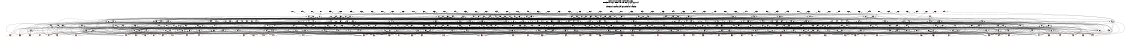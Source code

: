 # Network structure generated by ABC

digraph network {
size = "7.5,10";
center = true;
edge [dir = back];

{
  node [shape = plaintext];
  edge [style = invis];
  LevelTitle1 [label=""];
  LevelTitle2 [label=""];
  Level5 [label = ""];
  Level4 [label = ""];
  Level3 [label = ""];
  Level2 [label = ""];
  Level1 [label = ""];
  Level0 [label = ""];
  LevelTitle1 ->  LevelTitle2 ->  Level5 ->  Level4 ->  Level3 ->  Level2 ->  Level1 ->  Level0;
}

{
  rank = same;
  LevelTitle1;
  title1 [shape=plaintext,
          fontsize=20,
          fontname = "Times-Roman",
          label="Network structure visualized by ABC\nBenchmark \"top\". Time was Wed Oct 16 16:07:33 2024. "
         ];
}

{
  rank = same;
  LevelTitle2;
  title2 [shape=plaintext,
          fontsize=18,
          fontname = "Times-Roman",
          label="The network contains 299 logic nodes and 0 latches.\n"
         ];
}

{
  rank = same;
  Level5;
  Node66 [label = "o_1_", shape = invtriangle, color = coral, fillcolor = coral];
  Node67 [label = "o_19_", shape = invtriangle, color = coral, fillcolor = coral];
  Node68 [label = "o_2_", shape = invtriangle, color = coral, fillcolor = coral];
  Node69 [label = "o_0_", shape = invtriangle, color = coral, fillcolor = coral];
  Node70 [label = "o_29_", shape = invtriangle, color = coral, fillcolor = coral];
  Node71 [label = "o_60_", shape = invtriangle, color = coral, fillcolor = coral];
  Node72 [label = "o_39_", shape = invtriangle, color = coral, fillcolor = coral];
  Node73 [label = "o_38_", shape = invtriangle, color = coral, fillcolor = coral];
  Node74 [label = "o_25_", shape = invtriangle, color = coral, fillcolor = coral];
  Node75 [label = "o_12_", shape = invtriangle, color = coral, fillcolor = coral];
  Node76 [label = "o_37_", shape = invtriangle, color = coral, fillcolor = coral];
  Node77 [label = "o_26_", shape = invtriangle, color = coral, fillcolor = coral];
  Node78 [label = "o_11_", shape = invtriangle, color = coral, fillcolor = coral];
  Node79 [label = "o_50_", shape = invtriangle, color = coral, fillcolor = coral];
  Node80 [label = "o_36_", shape = invtriangle, color = coral, fillcolor = coral];
  Node81 [label = "o_27_", shape = invtriangle, color = coral, fillcolor = coral];
  Node82 [label = "o_14_", shape = invtriangle, color = coral, fillcolor = coral];
  Node83 [label = "o_35_", shape = invtriangle, color = coral, fillcolor = coral];
  Node84 [label = "o_28_", shape = invtriangle, color = coral, fillcolor = coral];
  Node85 [label = "o_13_", shape = invtriangle, color = coral, fillcolor = coral];
  Node86 [label = "o_34_", shape = invtriangle, color = coral, fillcolor = coral];
  Node87 [label = "o_21_", shape = invtriangle, color = coral, fillcolor = coral];
  Node88 [label = "o_16_", shape = invtriangle, color = coral, fillcolor = coral];
  Node89 [label = "o_40_", shape = invtriangle, color = coral, fillcolor = coral];
  Node90 [label = "o_33_", shape = invtriangle, color = coral, fillcolor = coral];
  Node91 [label = "o_22_", shape = invtriangle, color = coral, fillcolor = coral];
  Node92 [label = "o_15_", shape = invtriangle, color = coral, fillcolor = coral];
  Node93 [label = "o_32_", shape = invtriangle, color = coral, fillcolor = coral];
  Node94 [label = "o_23_", shape = invtriangle, color = coral, fillcolor = coral];
  Node95 [label = "o_18_", shape = invtriangle, color = coral, fillcolor = coral];
  Node96 [label = "o_31_", shape = invtriangle, color = coral, fillcolor = coral];
  Node97 [label = "o_24_", shape = invtriangle, color = coral, fillcolor = coral];
  Node98 [label = "o_17_", shape = invtriangle, color = coral, fillcolor = coral];
  Node99 [label = "o_56_", shape = invtriangle, color = coral, fillcolor = coral];
  Node100 [label = "o_43_", shape = invtriangle, color = coral, fillcolor = coral];
  Node101 [label = "o_30_", shape = invtriangle, color = coral, fillcolor = coral];
  Node102 [label = "o_55_", shape = invtriangle, color = coral, fillcolor = coral];
  Node103 [label = "o_44_", shape = invtriangle, color = coral, fillcolor = coral];
  Node104 [label = "o_58_", shape = invtriangle, color = coral, fillcolor = coral];
  Node105 [label = "o_41_", shape = invtriangle, color = coral, fillcolor = coral];
  Node106 [label = "o_57_", shape = invtriangle, color = coral, fillcolor = coral];
  Node107 [label = "o_42_", shape = invtriangle, color = coral, fillcolor = coral];
  Node108 [label = "o_20_", shape = invtriangle, color = coral, fillcolor = coral];
  Node109 [label = "o_52_", shape = invtriangle, color = coral, fillcolor = coral];
  Node110 [label = "o_47_", shape = invtriangle, color = coral, fillcolor = coral];
  Node111 [label = "o_51_", shape = invtriangle, color = coral, fillcolor = coral];
  Node112 [label = "o_48_", shape = invtriangle, color = coral, fillcolor = coral];
  Node113 [label = "o_54_", shape = invtriangle, color = coral, fillcolor = coral];
  Node114 [label = "o_45_", shape = invtriangle, color = coral, fillcolor = coral];
  Node115 [label = "o_10_", shape = invtriangle, color = coral, fillcolor = coral];
  Node116 [label = "o_53_", shape = invtriangle, color = coral, fillcolor = coral];
  Node117 [label = "o_46_", shape = invtriangle, color = coral, fillcolor = coral];
  Node118 [label = "o_61_", shape = invtriangle, color = coral, fillcolor = coral];
  Node119 [label = "o_9_", shape = invtriangle, color = coral, fillcolor = coral];
  Node120 [label = "o_62_", shape = invtriangle, color = coral, fillcolor = coral];
  Node121 [label = "o_63_", shape = invtriangle, color = coral, fillcolor = coral];
  Node122 [label = "o_49_", shape = invtriangle, color = coral, fillcolor = coral];
  Node123 [label = "o_7_", shape = invtriangle, color = coral, fillcolor = coral];
  Node124 [label = "o_64_", shape = invtriangle, color = coral, fillcolor = coral];
  Node125 [label = "o_8_", shape = invtriangle, color = coral, fillcolor = coral];
  Node126 [label = "o_5_", shape = invtriangle, color = coral, fillcolor = coral];
  Node127 [label = "o_59_", shape = invtriangle, color = coral, fillcolor = coral];
  Node128 [label = "o_6_", shape = invtriangle, color = coral, fillcolor = coral];
  Node129 [label = "o_3_", shape = invtriangle, color = coral, fillcolor = coral];
  Node130 [label = "o_4_", shape = invtriangle, color = coral, fillcolor = coral];
}

{
  rank = same;
  Level4;
  Node132 [label = "132\n", shape = ellipse];
  Node152 [label = "152\n", shape = ellipse];
  Node170 [label = "170\n", shape = ellipse];
  Node187 [label = "187\n", shape = ellipse];
  Node195 [label = "195\n", shape = ellipse];
  Node201 [label = "201\n", shape = ellipse];
  Node209 [label = "209\n", shape = ellipse];
  Node216 [label = "216\n", shape = ellipse];
  Node218 [label = "218\n", shape = ellipse];
  Node221 [label = "221\n", shape = ellipse];
  Node227 [label = "227\n", shape = ellipse];
  Node239 [label = "239\n", shape = ellipse];
  Node252 [label = "252\n", shape = ellipse];
  Node254 [label = "254\n", shape = ellipse];
  Node262 [label = "262\n", shape = ellipse];
  Node271 [label = "271\n", shape = ellipse];
  Node281 [label = "281\n", shape = ellipse];
  Node289 [label = "289\n", shape = ellipse];
  Node293 [label = "293\n", shape = ellipse];
  Node297 [label = "297\n", shape = ellipse];
  Node304 [label = "304\n", shape = ellipse];
  Node311 [label = "311\n", shape = ellipse];
  Node312 [label = "312\n", shape = ellipse];
  Node319 [label = "319\n", shape = ellipse];
  Node321 [label = "321\n", shape = ellipse];
  Node327 [label = "327\n", shape = ellipse];
  Node332 [label = "332\n", shape = ellipse];
  Node340 [label = "340\n", shape = ellipse];
  Node344 [label = "344\n", shape = ellipse];
  Node348 [label = "348\n", shape = ellipse];
  Node350 [label = "350\n", shape = ellipse];
  Node358 [label = "358\n", shape = ellipse];
  Node362 [label = "362\n", shape = ellipse];
  Node366 [label = "366\n", shape = ellipse];
  Node369 [label = "369\n", shape = ellipse];
  Node372 [label = "372\n", shape = ellipse];
  Node375 [label = "375\n", shape = ellipse];
  Node382 [label = "382\n", shape = ellipse];
  Node386 [label = "386\n", shape = ellipse];
  Node388 [label = "388\n", shape = ellipse];
  Node392 [label = "392\n", shape = ellipse];
  Node394 [label = "394\n", shape = ellipse];
  Node397 [label = "397\n", shape = ellipse];
  Node399 [label = "399\n", shape = ellipse];
  Node402 [label = "402\n", shape = ellipse];
  Node405 [label = "405\n", shape = ellipse];
  Node416 [label = "416\n", shape = ellipse];
  Node419 [label = "419\n", shape = ellipse];
  Node421 [label = "421\n", shape = ellipse];
  Node425 [label = "425\n", shape = ellipse];
}

{
  rank = same;
  Level3;
  Node133 [label = "133\n", shape = ellipse];
  Node142 [label = "142\n", shape = ellipse];
  Node153 [label = "153\n", shape = ellipse];
  Node163 [label = "163\n", shape = ellipse];
  Node171 [label = "171\n", shape = ellipse];
  Node176 [label = "176\n", shape = ellipse];
  Node188 [label = "188\n", shape = ellipse];
  Node196 [label = "196\n", shape = ellipse];
  Node202 [label = "202\n", shape = ellipse];
  Node210 [label = "210\n", shape = ellipse];
  Node219 [label = "219\n", shape = ellipse];
  Node222 [label = "222\n", shape = ellipse];
  Node228 [label = "228\n", shape = ellipse];
  Node230 [label = "230\n", shape = ellipse];
  Node240 [label = "240\n", shape = ellipse];
  Node245 [label = "245\n", shape = ellipse];
  Node248 [label = "248\n", shape = ellipse];
  Node255 [label = "255\n", shape = ellipse];
  Node256 [label = "256\n", shape = ellipse];
  Node263 [label = "263\n", shape = ellipse];
  Node266 [label = "266\n", shape = ellipse];
  Node269 [label = "269\n", shape = ellipse];
  Node270 [label = "270\n", shape = ellipse];
  Node272 [label = "272\n", shape = ellipse];
  Node279 [label = "279\n", shape = ellipse];
  Node282 [label = "282\n", shape = ellipse];
  Node285 [label = "285\n", shape = ellipse];
  Node290 [label = "290\n", shape = ellipse];
  Node294 [label = "294\n", shape = ellipse];
  Node298 [label = "298\n", shape = ellipse];
  Node302 [label = "302\n", shape = ellipse];
  Node303 [label = "303\n", shape = ellipse];
  Node305 [label = "305\n", shape = ellipse];
  Node307 [label = "307\n", shape = ellipse];
  Node310 [label = "310\n", shape = ellipse];
  Node313 [label = "313\n", shape = ellipse];
  Node320 [label = "320\n", shape = ellipse];
  Node322 [label = "322\n", shape = ellipse];
  Node323 [label = "323\n", shape = ellipse];
  Node324 [label = "324\n", shape = ellipse];
  Node328 [label = "328\n", shape = ellipse];
  Node330 [label = "330\n", shape = ellipse];
  Node333 [label = "333\n", shape = ellipse];
  Node335 [label = "335\n", shape = ellipse];
  Node337 [label = "337\n", shape = ellipse];
  Node338 [label = "338\n", shape = ellipse];
  Node341 [label = "341\n", shape = ellipse];
  Node342 [label = "342\n", shape = ellipse];
  Node345 [label = "345\n", shape = ellipse];
  Node351 [label = "351\n", shape = ellipse];
  Node359 [label = "359\n", shape = ellipse];
  Node363 [label = "363\n", shape = ellipse];
  Node367 [label = "367\n", shape = ellipse];
  Node370 [label = "370\n", shape = ellipse];
  Node373 [label = "373\n", shape = ellipse];
  Node376 [label = "376\n", shape = ellipse];
  Node378 [label = "378\n", shape = ellipse];
  Node383 [label = "383\n", shape = ellipse];
  Node385 [label = "385\n", shape = ellipse];
  Node389 [label = "389\n", shape = ellipse];
  Node395 [label = "395\n", shape = ellipse];
  Node400 [label = "400\n", shape = ellipse];
  Node403 [label = "403\n", shape = ellipse];
  Node406 [label = "406\n", shape = ellipse];
  Node408 [label = "408\n", shape = ellipse];
  Node409 [label = "409\n", shape = ellipse];
  Node411 [label = "411\n", shape = ellipse];
  Node414 [label = "414\n", shape = ellipse];
  Node417 [label = "417\n", shape = ellipse];
  Node418 [label = "418\n", shape = ellipse];
  Node420 [label = "420\n", shape = ellipse];
  Node422 [label = "422\n", shape = ellipse];
  Node423 [label = "423\n", shape = ellipse];
  Node426 [label = "426\n", shape = ellipse];
}

{
  rank = same;
  Level2;
  Node134 [label = "134\n", shape = ellipse];
  Node137 [label = "137\n", shape = ellipse];
  Node143 [label = "143\n", shape = ellipse];
  Node145 [label = "145\n", shape = ellipse];
  Node154 [label = "154\n", shape = ellipse];
  Node157 [label = "157\n", shape = ellipse];
  Node164 [label = "164\n", shape = ellipse];
  Node167 [label = "167\n", shape = ellipse];
  Node172 [label = "172\n", shape = ellipse];
  Node174 [label = "174\n", shape = ellipse];
  Node177 [label = "177\n", shape = ellipse];
  Node181 [label = "181\n", shape = ellipse];
  Node184 [label = "184\n", shape = ellipse];
  Node186 [label = "186\n", shape = ellipse];
  Node189 [label = "189\n", shape = ellipse];
  Node190 [label = "190\n", shape = ellipse];
  Node192 [label = "192\n", shape = ellipse];
  Node197 [label = "197\n", shape = ellipse];
  Node198 [label = "198\n", shape = ellipse];
  Node203 [label = "203\n", shape = ellipse];
  Node204 [label = "204\n", shape = ellipse];
  Node206 [label = "206\n", shape = ellipse];
  Node211 [label = "211\n", shape = ellipse];
  Node213 [label = "213\n", shape = ellipse];
  Node214 [label = "214\n", shape = ellipse];
  Node217 [label = "217\n", shape = ellipse];
  Node220 [label = "220\n", shape = ellipse];
  Node223 [label = "223\n", shape = ellipse];
  Node225 [label = "225\n", shape = ellipse];
  Node229 [label = "229\n", shape = ellipse];
  Node231 [label = "231\n", shape = ellipse];
  Node232 [label = "232\n", shape = ellipse];
  Node237 [label = "237\n", shape = ellipse];
  Node241 [label = "241\n", shape = ellipse];
  Node243 [label = "243\n", shape = ellipse];
  Node246 [label = "246\n", shape = ellipse];
  Node249 [label = "249\n", shape = ellipse];
  Node253 [label = "253\n", shape = ellipse];
  Node257 [label = "257\n", shape = ellipse];
  Node258 [label = "258\n", shape = ellipse];
  Node259 [label = "259\n", shape = ellipse];
  Node260 [label = "260\n", shape = ellipse];
  Node264 [label = "264\n", shape = ellipse];
  Node265 [label = "265\n", shape = ellipse];
  Node267 [label = "267\n", shape = ellipse];
  Node273 [label = "273\n", shape = ellipse];
  Node274 [label = "274\n", shape = ellipse];
  Node275 [label = "275\n", shape = ellipse];
  Node280 [label = "280\n", shape = ellipse];
  Node283 [label = "283\n", shape = ellipse];
  Node286 [label = "286\n", shape = ellipse];
  Node287 [label = "287\n", shape = ellipse];
  Node291 [label = "291\n", shape = ellipse];
  Node295 [label = "295\n", shape = ellipse];
  Node299 [label = "299\n", shape = ellipse];
  Node300 [label = "300\n", shape = ellipse];
  Node301 [label = "301\n", shape = ellipse];
  Node306 [label = "306\n", shape = ellipse];
  Node308 [label = "308\n", shape = ellipse];
  Node314 [label = "314\n", shape = ellipse];
  Node315 [label = "315\n", shape = ellipse];
  Node316 [label = "316\n", shape = ellipse];
  Node317 [label = "317\n", shape = ellipse];
  Node325 [label = "325\n", shape = ellipse];
  Node326 [label = "326\n", shape = ellipse];
  Node331 [label = "331\n", shape = ellipse];
  Node336 [label = "336\n", shape = ellipse];
  Node339 [label = "339\n", shape = ellipse];
  Node343 [label = "343\n", shape = ellipse];
  Node346 [label = "346\n", shape = ellipse];
  Node349 [label = "349\n", shape = ellipse];
  Node352 [label = "352\n", shape = ellipse];
  Node353 [label = "353\n", shape = ellipse];
  Node354 [label = "354\n", shape = ellipse];
  Node356 [label = "356\n", shape = ellipse];
  Node361 [label = "361\n", shape = ellipse];
  Node364 [label = "364\n", shape = ellipse];
  Node365 [label = "365\n", shape = ellipse];
  Node368 [label = "368\n", shape = ellipse];
  Node371 [label = "371\n", shape = ellipse];
  Node374 [label = "374\n", shape = ellipse];
  Node377 [label = "377\n", shape = ellipse];
  Node379 [label = "379\n", shape = ellipse];
  Node380 [label = "380\n", shape = ellipse];
  Node381 [label = "381\n", shape = ellipse];
  Node387 [label = "387\n", shape = ellipse];
  Node390 [label = "390\n", shape = ellipse];
  Node391 [label = "391\n", shape = ellipse];
  Node398 [label = "398\n", shape = ellipse];
  Node401 [label = "401\n", shape = ellipse];
  Node404 [label = "404\n", shape = ellipse];
  Node407 [label = "407\n", shape = ellipse];
  Node410 [label = "410\n", shape = ellipse];
  Node412 [label = "412\n", shape = ellipse];
  Node413 [label = "413\n", shape = ellipse];
  Node415 [label = "415\n", shape = ellipse];
  Node424 [label = "424\n", shape = ellipse];
  Node427 [label = "427\n", shape = ellipse];
}

{
  rank = same;
  Level1;
  Node135 [label = "135\n", shape = ellipse];
  Node136 [label = "136\n", shape = ellipse];
  Node138 [label = "138\n", shape = ellipse];
  Node139 [label = "139\n", shape = ellipse];
  Node140 [label = "140\n", shape = ellipse];
  Node141 [label = "141\n", shape = ellipse];
  Node144 [label = "144\n", shape = ellipse];
  Node146 [label = "146\n", shape = ellipse];
  Node147 [label = "147\n", shape = ellipse];
  Node148 [label = "148\n", shape = ellipse];
  Node149 [label = "149\n", shape = ellipse];
  Node150 [label = "150\n", shape = ellipse];
  Node151 [label = "151\n", shape = ellipse];
  Node155 [label = "155\n", shape = ellipse];
  Node156 [label = "156\n", shape = ellipse];
  Node158 [label = "158\n", shape = ellipse];
  Node159 [label = "159\n", shape = ellipse];
  Node160 [label = "160\n", shape = ellipse];
  Node161 [label = "161\n", shape = ellipse];
  Node162 [label = "162\n", shape = ellipse];
  Node165 [label = "165\n", shape = ellipse];
  Node166 [label = "166\n", shape = ellipse];
  Node168 [label = "168\n", shape = ellipse];
  Node169 [label = "169\n", shape = ellipse];
  Node173 [label = "173\n", shape = ellipse];
  Node175 [label = "175\n", shape = ellipse];
  Node178 [label = "178\n", shape = ellipse];
  Node179 [label = "179\n", shape = ellipse];
  Node180 [label = "180\n", shape = ellipse];
  Node182 [label = "182\n", shape = ellipse];
  Node183 [label = "183\n", shape = ellipse];
  Node185 [label = "185\n", shape = ellipse];
  Node191 [label = "191\n", shape = ellipse];
  Node193 [label = "193\n", shape = ellipse];
  Node194 [label = "194\n", shape = ellipse];
  Node199 [label = "199\n", shape = ellipse];
  Node200 [label = "200\n", shape = ellipse];
  Node205 [label = "205\n", shape = ellipse];
  Node207 [label = "207\n", shape = ellipse];
  Node208 [label = "208\n", shape = ellipse];
  Node212 [label = "212\n", shape = ellipse];
  Node215 [label = "215\n", shape = ellipse];
  Node224 [label = "224\n", shape = ellipse];
  Node226 [label = "226\n", shape = ellipse];
  Node233 [label = "233\n", shape = ellipse];
  Node234 [label = "234\n", shape = ellipse];
  Node235 [label = "235\n", shape = ellipse];
  Node236 [label = "236\n", shape = ellipse];
  Node238 [label = "238\n", shape = ellipse];
  Node242 [label = "242\n", shape = ellipse];
  Node244 [label = "244\n", shape = ellipse];
  Node247 [label = "247\n", shape = ellipse];
  Node250 [label = "250\n", shape = ellipse];
  Node251 [label = "251\n", shape = ellipse];
  Node261 [label = "261\n", shape = ellipse];
  Node268 [label = "268\n", shape = ellipse];
  Node276 [label = "276\n", shape = ellipse];
  Node277 [label = "277\n", shape = ellipse];
  Node278 [label = "278\n", shape = ellipse];
  Node284 [label = "284\n", shape = ellipse];
  Node288 [label = "288\n", shape = ellipse];
  Node292 [label = "292\n", shape = ellipse];
  Node296 [label = "296\n", shape = ellipse];
  Node309 [label = "309\n", shape = ellipse];
  Node318 [label = "318\n", shape = ellipse];
  Node329 [label = "329\n", shape = ellipse];
  Node334 [label = "334\n", shape = ellipse];
  Node347 [label = "347\n", shape = ellipse];
  Node355 [label = "355\n", shape = ellipse];
  Node357 [label = "357\n", shape = ellipse];
  Node360 [label = "360\n", shape = ellipse];
  Node384 [label = "384\n", shape = ellipse];
  Node393 [label = "393\n", shape = ellipse];
  Node396 [label = "396\n", shape = ellipse];
  Node428 [label = "428\n", shape = ellipse];
  Node429 [label = "429\n", shape = ellipse];
  Node430 [label = "430\n", shape = ellipse];
}

{
  rank = same;
  Level0;
  Node1 [label = "i_63_", shape = triangle, color = coral, fillcolor = coral];
  Node2 [label = "i_50_", shape = triangle, color = coral, fillcolor = coral];
  Node3 [label = "i_64_", shape = triangle, color = coral, fillcolor = coral];
  Node4 [label = "i_61_", shape = triangle, color = coral, fillcolor = coral];
  Node5 [label = "i_62_", shape = triangle, color = coral, fillcolor = coral];
  Node6 [label = "i_40_", shape = triangle, color = coral, fillcolor = coral];
  Node7 [label = "i_30_", shape = triangle, color = coral, fillcolor = coral];
  Node8 [label = "i_20_", shape = triangle, color = coral, fillcolor = coral];
  Node9 [label = "i_9_", shape = triangle, color = coral, fillcolor = coral];
  Node10 [label = "i_10_", shape = triangle, color = coral, fillcolor = coral];
  Node11 [label = "i_7_", shape = triangle, color = coral, fillcolor = coral];
  Node12 [label = "i_8_", shape = triangle, color = coral, fillcolor = coral];
  Node13 [label = "i_5_", shape = triangle, color = coral, fillcolor = coral];
  Node14 [label = "i_6_", shape = triangle, color = coral, fillcolor = coral];
  Node15 [label = "i_27_", shape = triangle, color = coral, fillcolor = coral];
  Node16 [label = "i_14_", shape = triangle, color = coral, fillcolor = coral];
  Node17 [label = "i_3_", shape = triangle, color = coral, fillcolor = coral];
  Node18 [label = "i_39_", shape = triangle, color = coral, fillcolor = coral];
  Node19 [label = "i_28_", shape = triangle, color = coral, fillcolor = coral];
  Node20 [label = "i_13_", shape = triangle, color = coral, fillcolor = coral];
  Node21 [label = "i_4_", shape = triangle, color = coral, fillcolor = coral];
  Node22 [label = "i_25_", shape = triangle, color = coral, fillcolor = coral];
  Node23 [label = "i_12_", shape = triangle, color = coral, fillcolor = coral];
  Node24 [label = "i_1_", shape = triangle, color = coral, fillcolor = coral];
  Node25 [label = "i_26_", shape = triangle, color = coral, fillcolor = coral];
  Node26 [label = "i_11_", shape = triangle, color = coral, fillcolor = coral];
  Node27 [label = "i_2_", shape = triangle, color = coral, fillcolor = coral];
  Node28 [label = "i_49_", shape = triangle, color = coral, fillcolor = coral];
  Node29 [label = "i_23_", shape = triangle, color = coral, fillcolor = coral];
  Node30 [label = "i_18_", shape = triangle, color = coral, fillcolor = coral];
  Node31 [label = "i_24_", shape = triangle, color = coral, fillcolor = coral];
  Node32 [label = "i_17_", shape = triangle, color = coral, fillcolor = coral];
  Node33 [label = "i_0_", shape = triangle, color = coral, fillcolor = coral];
  Node34 [label = "i_21_", shape = triangle, color = coral, fillcolor = coral];
  Node35 [label = "i_16_", shape = triangle, color = coral, fillcolor = coral];
  Node36 [label = "i_59_", shape = triangle, color = coral, fillcolor = coral];
  Node37 [label = "i_22_", shape = triangle, color = coral, fillcolor = coral];
  Node38 [label = "i_15_", shape = triangle, color = coral, fillcolor = coral];
  Node39 [label = "i_58_", shape = triangle, color = coral, fillcolor = coral];
  Node40 [label = "i_45_", shape = triangle, color = coral, fillcolor = coral];
  Node41 [label = "i_32_", shape = triangle, color = coral, fillcolor = coral];
  Node42 [label = "i_57_", shape = triangle, color = coral, fillcolor = coral];
  Node43 [label = "i_46_", shape = triangle, color = coral, fillcolor = coral];
  Node44 [label = "i_31_", shape = triangle, color = coral, fillcolor = coral];
  Node45 [label = "i_56_", shape = triangle, color = coral, fillcolor = coral];
  Node46 [label = "i_47_", shape = triangle, color = coral, fillcolor = coral];
  Node47 [label = "i_34_", shape = triangle, color = coral, fillcolor = coral];
  Node48 [label = "i_55_", shape = triangle, color = coral, fillcolor = coral];
  Node49 [label = "i_48_", shape = triangle, color = coral, fillcolor = coral];
  Node50 [label = "i_33_", shape = triangle, color = coral, fillcolor = coral];
  Node51 [label = "i_19_", shape = triangle, color = coral, fillcolor = coral];
  Node52 [label = "i_54_", shape = triangle, color = coral, fillcolor = coral];
  Node53 [label = "i_41_", shape = triangle, color = coral, fillcolor = coral];
  Node54 [label = "i_36_", shape = triangle, color = coral, fillcolor = coral];
  Node55 [label = "i_60_", shape = triangle, color = coral, fillcolor = coral];
  Node56 [label = "i_53_", shape = triangle, color = coral, fillcolor = coral];
  Node57 [label = "i_42_", shape = triangle, color = coral, fillcolor = coral];
  Node58 [label = "i_35_", shape = triangle, color = coral, fillcolor = coral];
  Node59 [label = "i_52_", shape = triangle, color = coral, fillcolor = coral];
  Node60 [label = "i_43_", shape = triangle, color = coral, fillcolor = coral];
  Node61 [label = "i_38_", shape = triangle, color = coral, fillcolor = coral];
  Node62 [label = "i_29_", shape = triangle, color = coral, fillcolor = coral];
  Node63 [label = "i_51_", shape = triangle, color = coral, fillcolor = coral];
  Node64 [label = "i_44_", shape = triangle, color = coral, fillcolor = coral];
  Node65 [label = "i_37_", shape = triangle, color = coral, fillcolor = coral];
}

title1 -> title2 [style = invis];
title2 -> Node66 [style = invis];
title2 -> Node67 [style = invis];
title2 -> Node68 [style = invis];
title2 -> Node69 [style = invis];
title2 -> Node70 [style = invis];
title2 -> Node71 [style = invis];
title2 -> Node72 [style = invis];
title2 -> Node73 [style = invis];
title2 -> Node74 [style = invis];
title2 -> Node75 [style = invis];
title2 -> Node76 [style = invis];
title2 -> Node77 [style = invis];
title2 -> Node78 [style = invis];
title2 -> Node79 [style = invis];
title2 -> Node80 [style = invis];
title2 -> Node81 [style = invis];
title2 -> Node82 [style = invis];
title2 -> Node83 [style = invis];
title2 -> Node84 [style = invis];
title2 -> Node85 [style = invis];
title2 -> Node86 [style = invis];
title2 -> Node87 [style = invis];
title2 -> Node88 [style = invis];
title2 -> Node89 [style = invis];
title2 -> Node90 [style = invis];
title2 -> Node91 [style = invis];
title2 -> Node92 [style = invis];
title2 -> Node93 [style = invis];
title2 -> Node94 [style = invis];
title2 -> Node95 [style = invis];
title2 -> Node96 [style = invis];
title2 -> Node97 [style = invis];
title2 -> Node98 [style = invis];
title2 -> Node99 [style = invis];
title2 -> Node100 [style = invis];
title2 -> Node101 [style = invis];
title2 -> Node102 [style = invis];
title2 -> Node103 [style = invis];
title2 -> Node104 [style = invis];
title2 -> Node105 [style = invis];
title2 -> Node106 [style = invis];
title2 -> Node107 [style = invis];
title2 -> Node108 [style = invis];
title2 -> Node109 [style = invis];
title2 -> Node110 [style = invis];
title2 -> Node111 [style = invis];
title2 -> Node112 [style = invis];
title2 -> Node113 [style = invis];
title2 -> Node114 [style = invis];
title2 -> Node115 [style = invis];
title2 -> Node116 [style = invis];
title2 -> Node117 [style = invis];
title2 -> Node118 [style = invis];
title2 -> Node119 [style = invis];
title2 -> Node120 [style = invis];
title2 -> Node121 [style = invis];
title2 -> Node122 [style = invis];
title2 -> Node123 [style = invis];
title2 -> Node124 [style = invis];
title2 -> Node125 [style = invis];
title2 -> Node126 [style = invis];
title2 -> Node127 [style = invis];
title2 -> Node128 [style = invis];
title2 -> Node129 [style = invis];
title2 -> Node130 [style = invis];
Node66 -> Node67 [style = invis];
Node67 -> Node68 [style = invis];
Node68 -> Node69 [style = invis];
Node69 -> Node70 [style = invis];
Node70 -> Node71 [style = invis];
Node71 -> Node72 [style = invis];
Node72 -> Node73 [style = invis];
Node73 -> Node74 [style = invis];
Node74 -> Node75 [style = invis];
Node75 -> Node76 [style = invis];
Node76 -> Node77 [style = invis];
Node77 -> Node78 [style = invis];
Node78 -> Node79 [style = invis];
Node79 -> Node80 [style = invis];
Node80 -> Node81 [style = invis];
Node81 -> Node82 [style = invis];
Node82 -> Node83 [style = invis];
Node83 -> Node84 [style = invis];
Node84 -> Node85 [style = invis];
Node85 -> Node86 [style = invis];
Node86 -> Node87 [style = invis];
Node87 -> Node88 [style = invis];
Node88 -> Node89 [style = invis];
Node89 -> Node90 [style = invis];
Node90 -> Node91 [style = invis];
Node91 -> Node92 [style = invis];
Node92 -> Node93 [style = invis];
Node93 -> Node94 [style = invis];
Node94 -> Node95 [style = invis];
Node95 -> Node96 [style = invis];
Node96 -> Node97 [style = invis];
Node97 -> Node98 [style = invis];
Node98 -> Node99 [style = invis];
Node99 -> Node100 [style = invis];
Node100 -> Node101 [style = invis];
Node101 -> Node102 [style = invis];
Node102 -> Node103 [style = invis];
Node103 -> Node104 [style = invis];
Node104 -> Node105 [style = invis];
Node105 -> Node106 [style = invis];
Node106 -> Node107 [style = invis];
Node107 -> Node108 [style = invis];
Node108 -> Node109 [style = invis];
Node109 -> Node110 [style = invis];
Node110 -> Node111 [style = invis];
Node111 -> Node112 [style = invis];
Node112 -> Node113 [style = invis];
Node113 -> Node114 [style = invis];
Node114 -> Node115 [style = invis];
Node115 -> Node116 [style = invis];
Node116 -> Node117 [style = invis];
Node117 -> Node118 [style = invis];
Node118 -> Node119 [style = invis];
Node119 -> Node120 [style = invis];
Node120 -> Node121 [style = invis];
Node121 -> Node122 [style = invis];
Node122 -> Node123 [style = invis];
Node123 -> Node124 [style = invis];
Node124 -> Node125 [style = invis];
Node125 -> Node126 [style = invis];
Node126 -> Node127 [style = invis];
Node127 -> Node128 [style = invis];
Node128 -> Node129 [style = invis];
Node129 -> Node130 [style = invis];
Node66 -> Node132 [style = solid];
Node67 -> Node152 [style = solid];
Node68 -> Node170 [style = solid];
Node69 -> Node187 [style = solid];
Node70 -> Node195 [style = solid];
Node71 -> Node201 [style = solid];
Node72 -> Node209 [style = solid];
Node73 -> Node216 [style = solid];
Node74 -> Node218 [style = solid];
Node75 -> Node221 [style = solid];
Node76 -> Node227 [style = solid];
Node77 -> Node239 [style = solid];
Node78 -> Node251 [style = solid];
Node79 -> Node252 [style = solid];
Node80 -> Node254 [style = solid];
Node81 -> Node262 [style = solid];
Node82 -> Node270 [style = solid];
Node83 -> Node271 [style = solid];
Node84 -> Node279 [style = solid];
Node85 -> Node281 [style = solid];
Node86 -> Node287 [style = solid];
Node87 -> Node289 [style = solid];
Node88 -> Node293 [style = solid];
Node89 -> Node297 [style = solid];
Node90 -> Node303 [style = solid];
Node91 -> Node304 [style = solid];
Node92 -> Node310 [style = solid];
Node93 -> Node311 [style = solid];
Node94 -> Node312 [style = solid];
Node95 -> Node319 [style = solid];
Node96 -> Node321 [style = solid];
Node97 -> Node327 [style = solid];
Node98 -> Node330 [style = solid];
Node99 -> Node332 [style = solid];
Node100 -> Node340 [style = solid];
Node101 -> Node344 [style = solid];
Node102 -> Node348 [style = solid];
Node103 -> Node350 [style = solid];
Node104 -> Node358 [style = solid];
Node105 -> Node362 [style = solid];
Node106 -> Node366 [style = solid];
Node107 -> Node369 [style = solid];
Node108 -> Node372 [style = solid];
Node109 -> Node375 [style = solid];
Node110 -> Node382 [style = solid];
Node111 -> Node386 [style = solid];
Node112 -> Node388 [style = solid];
Node113 -> Node392 [style = solid];
Node114 -> Node394 [style = solid];
Node115 -> Node396 [style = solid];
Node116 -> Node397 [style = solid];
Node117 -> Node399 [style = solid];
Node118 -> Node402 [style = solid];
Node119 -> Node405 [style = solid];
Node120 -> Node411 [style = solid];
Node121 -> Node414 [style = solid];
Node122 -> Node416 [style = solid];
Node123 -> Node418 [style = solid];
Node124 -> Node419 [style = solid];
Node125 -> Node421 [style = solid];
Node126 -> Node430 [style = solid];
Node127 -> Node423 [style = solid];
Node128 -> Node424 [style = solid];
Node129 -> Node425 [style = solid];
Node130 -> Node429 [style = solid];
Node132 -> Node133 [style = solid];
Node132 -> Node142 [style = solid];
Node132 -> Node149 [style = solid];
Node132 -> Node150 [style = solid];
Node132 -> Node151 [style = solid];
Node133 -> Node134 [style = solid];
Node133 -> Node137 [style = solid];
Node133 -> Node140 [style = solid];
Node133 -> Node141 [style = solid];
Node133 -> Node58 [style = solid];
Node134 -> Node135 [style = solid];
Node134 -> Node136 [style = solid];
Node134 -> Node26 [style = solid];
Node135 -> Node16 [style = solid];
Node135 -> Node38 [style = solid];
Node136 -> Node30 [style = solid];
Node136 -> Node32 [style = solid];
Node136 -> Node37 [style = solid];
Node137 -> Node138 [style = solid];
Node137 -> Node139 [style = solid];
Node138 -> Node22 [style = solid];
Node138 -> Node25 [style = solid];
Node138 -> Node31 [style = solid];
Node139 -> Node7 [style = solid];
Node139 -> Node19 [style = solid];
Node139 -> Node62 [style = solid];
Node140 -> Node44 [style = solid];
Node140 -> Node47 [style = solid];
Node140 -> Node50 [style = solid];
Node141 -> Node18 [style = solid];
Node141 -> Node65 [style = solid];
Node142 -> Node143 [style = solid];
Node142 -> Node145 [style = solid];
Node142 -> Node147 [style = solid];
Node142 -> Node148 [style = solid];
Node143 -> Node144 [style = solid];
Node143 -> Node4 [style = solid];
Node143 -> Node5 [style = solid];
Node144 -> Node36 [style = solid];
Node144 -> Node39 [style = solid];
Node144 -> Node55 [style = solid];
Node145 -> Node146 [style = solid];
Node145 -> Node11 [style = solid];
Node145 -> Node13 [style = solid];
Node145 -> Node14 [style = solid];
Node146 -> Node45 [style = solid];
Node146 -> Node48 [style = solid];
Node146 -> Node52 [style = solid];
Node147 -> Node6 [style = solid];
Node147 -> Node53 [style = solid];
Node147 -> Node57 [style = solid];
Node148 -> Node43 [style = solid];
Node148 -> Node46 [style = solid];
Node148 -> Node60 [style = solid];
Node149 -> Node9 [style = solid];
Node149 -> Node10 [style = solid];
Node149 -> Node12 [style = solid];
Node150 -> Node2 [style = solid];
Node150 -> Node56 [style = solid];
Node150 -> Node63 [style = solid];
Node151 -> Node17 [style = solid];
Node151 -> Node21 [style = solid];
Node151 -> Node33 [style = solid];
Node152 -> Node153 [style = solid];
Node152 -> Node163 [style = solid];
Node152 -> Node167 [style = solid];
Node153 -> Node154 [style = solid];
Node153 -> Node157 [style = solid];
Node153 -> Node135 [style = solid];
Node153 -> Node162 [style = solid];
Node153 -> Node32 [style = solid];
Node154 -> Node155 [style = solid];
Node154 -> Node156 [style = solid];
Node154 -> Node13 [style = solid];
Node154 -> Node17 [style = solid];
Node154 -> Node21 [style = solid];
Node155 -> Node11 [style = solid];
Node155 -> Node12 [style = solid];
Node155 -> Node14 [style = solid];
Node156 -> Node24 [style = solid];
Node156 -> Node27 [style = solid];
Node156 -> Node33 [style = solid];
Node157 -> Node158 [style = solid];
Node157 -> Node159 [style = solid];
Node157 -> Node160 [style = solid];
Node157 -> Node161 [style = solid];
Node157 -> Node62 [style = solid];
Node158 -> Node30 [style = solid];
Node158 -> Node31 [style = solid];
Node158 -> Node37 [style = solid];
Node159 -> Node19 [style = solid];
Node159 -> Node22 [style = solid];
Node159 -> Node25 [style = solid];
Node160 -> Node7 [style = solid];
Node160 -> Node44 [style = solid];
Node161 -> Node47 [style = solid];
Node161 -> Node50 [style = solid];
Node161 -> Node58 [style = solid];
Node162 -> Node9 [style = solid];
Node162 -> Node10 [style = solid];
Node162 -> Node26 [style = solid];
Node163 -> Node164 [style = solid];
Node163 -> Node144 [style = solid];
Node163 -> Node3 [style = solid];
Node163 -> Node4 [style = solid];
Node163 -> Node5 [style = solid];
Node164 -> Node165 [style = solid];
Node164 -> Node166 [style = solid];
Node164 -> Node53 [style = solid];
Node164 -> Node57 [style = solid];
Node164 -> Node60 [style = solid];
Node165 -> Node40 [style = solid];
Node165 -> Node43 [style = solid];
Node165 -> Node46 [style = solid];
Node166 -> Node6 [style = solid];
Node166 -> Node18 [style = solid];
Node166 -> Node65 [style = solid];
Node167 -> Node168 [style = solid];
Node167 -> Node169 [style = solid];
Node167 -> Node42 [style = solid];
Node167 -> Node45 [style = solid];
Node167 -> Node48 [style = solid];
Node168 -> Node2 [style = solid];
Node168 -> Node28 [style = solid];
Node168 -> Node49 [style = solid];
Node169 -> Node52 [style = solid];
Node169 -> Node56 [style = solid];
Node169 -> Node63 [style = solid];
Node170 -> Node171 [style = solid];
Node170 -> Node176 [style = solid];
Node170 -> Node181 [style = solid];
Node170 -> Node184 [style = solid];
Node170 -> Node186 [style = solid];
Node171 -> Node154 [style = solid];
Node171 -> Node172 [style = solid];
Node171 -> Node174 [style = solid];
Node171 -> Node175 [style = solid];
Node171 -> Node51 [style = solid];
Node172 -> Node162 [style = solid];
Node172 -> Node173 [style = solid];
Node172 -> Node16 [style = solid];
Node172 -> Node20 [style = solid];
Node172 -> Node23 [style = solid];
Node173 -> Node32 [style = solid];
Node173 -> Node35 [style = solid];
Node173 -> Node38 [style = solid];
Node174 -> Node138 [style = solid];
Node174 -> Node29 [style = solid];
Node174 -> Node34 [style = solid];
Node174 -> Node37 [style = solid];
Node175 -> Node8 [style = solid];
Node175 -> Node30 [style = solid];
Node176 -> Node177 [style = solid];
Node176 -> Node161 [style = solid];
Node176 -> Node179 [style = solid];
Node176 -> Node180 [style = solid];
Node177 -> Node146 [style = solid];
Node177 -> Node178 [style = solid];
Node177 -> Node36 [style = solid];
Node177 -> Node39 [style = solid];
Node177 -> Node42 [style = solid];
Node178 -> Node4 [style = solid];
Node178 -> Node5 [style = solid];
Node178 -> Node55 [style = solid];
Node179 -> Node56 [style = solid];
Node179 -> Node59 [style = solid];
Node179 -> Node63 [style = solid];
Node180 -> Node6 [style = solid];
Node180 -> Node18 [style = solid];
Node180 -> Node53 [style = solid];
Node181 -> Node160 [style = solid];
Node181 -> Node182 [style = solid];
Node181 -> Node183 [style = solid];
Node182 -> Node1 [style = solid];
Node182 -> Node3 [style = solid];
Node183 -> Node19 [style = solid];
Node183 -> Node62 [style = solid];
Node184 -> Node185 [style = solid];
Node184 -> Node60 [style = solid];
Node184 -> Node61 [style = solid];
Node184 -> Node64 [style = solid];
Node184 -> Node65 [style = solid];
Node185 -> Node15 [style = solid];
Node185 -> Node41 [style = solid];
Node185 -> Node54 [style = solid];
Node185 -> Node57 [style = solid];
Node186 -> Node168 [style = solid];
Node186 -> Node165 [style = solid];
Node187 -> Node133 [style = solid];
Node187 -> Node188 [style = solid];
Node187 -> Node192 [style = solid];
Node187 -> Node149 [style = solid];
Node187 -> Node194 [style = solid];
Node188 -> Node189 [style = solid];
Node188 -> Node190 [style = solid];
Node188 -> Node151 [style = solid];
Node188 -> Node147 [style = solid];
Node189 -> Node178 [style = solid];
Node189 -> Node36 [style = solid];
Node189 -> Node39 [style = solid];
Node189 -> Node45 [style = solid];
Node190 -> Node191 [style = solid];
Node190 -> Node11 [style = solid];
Node190 -> Node13 [style = solid];
Node190 -> Node14 [style = solid];
Node190 -> Node40 [style = solid];
Node191 -> Node43 [style = solid];
Node191 -> Node60 [style = solid];
Node192 -> Node193 [style = solid];
Node192 -> Node46 [style = solid];
Node193 -> Node2 [style = solid];
Node193 -> Node63 [style = solid];
Node194 -> Node48 [style = solid];
Node194 -> Node52 [style = solid];
Node194 -> Node56 [style = solid];
Node195 -> Node196 [style = solid];
Node195 -> Node200 [style = solid];
Node195 -> Node43 [style = solid];
Node195 -> Node55 [style = solid];
Node196 -> Node197 [style = solid];
Node196 -> Node198 [style = solid];
Node196 -> Node199 [style = solid];
Node196 -> Node18 [style = solid];
Node197 -> Node135 [style = solid];
Node197 -> Node10 [style = solid];
Node198 -> Node183 [style = solid];
Node198 -> Node65 [style = solid];
Node199 -> Node6 [style = solid];
Node199 -> Node60 [style = solid];
Node200 -> Node2 [style = solid];
Node200 -> Node39 [style = solid];
Node201 -> Node202 [style = solid];
Node201 -> Node206 [style = solid];
Node202 -> Node203 [style = solid];
Node202 -> Node204 [style = solid];
Node202 -> Node10 [style = solid];
Node202 -> Node11 [style = solid];
Node202 -> Node12 [style = solid];
Node203 -> Node135 [style = solid];
Node203 -> Node19 [style = solid];
Node203 -> Node22 [style = solid];
Node203 -> Node26 [style = solid];
Node203 -> Node31 [style = solid];
Node204 -> Node205 [style = solid];
Node204 -> Node45 [style = solid];
Node205 -> Node39 [style = solid];
Node205 -> Node55 [style = solid];
Node206 -> Node199 [style = solid];
Node206 -> Node207 [style = solid];
Node206 -> Node208 [style = solid];
Node206 -> Node18 [style = solid];
Node206 -> Node65 [style = solid];
Node207 -> Node2 [style = solid];
Node207 -> Node43 [style = solid];
Node207 -> Node46 [style = solid];
Node208 -> Node7 [style = solid];
Node208 -> Node62 [style = solid];
Node209 -> Node210 [style = solid];
Node209 -> Node204 [style = solid];
Node209 -> Node213 [style = solid];
Node209 -> Node214 [style = solid];
Node209 -> Node215 [style = solid];
Node210 -> Node137 [style = solid];
Node210 -> Node211 [style = solid];
Node210 -> Node30 [style = solid];
Node210 -> Node37 [style = solid];
Node210 -> Node38 [style = solid];
Node211 -> Node151 [style = solid];
Node211 -> Node155 [style = solid];
Node211 -> Node212 [style = solid];
Node212 -> Node10 [style = solid];
Node212 -> Node16 [style = solid];
Node212 -> Node26 [style = solid];
Node213 -> Node141 [style = solid];
Node213 -> Node148 [style = solid];
Node213 -> Node58 [style = solid];
Node214 -> Node193 [style = solid];
Node214 -> Node48 [style = solid];
Node215 -> Node4 [style = solid];
Node215 -> Node5 [style = solid];
Node215 -> Node6 [style = solid];
Node215 -> Node53 [style = solid];
Node215 -> Node57 [style = solid];
Node216 -> Node210 [style = solid];
Node216 -> Node213 [style = solid];
Node216 -> Node214 [style = solid];
Node216 -> Node217 [style = solid];
Node216 -> Node178 [style = solid];
Node217 -> Node147 [style = solid];
Node217 -> Node36 [style = solid];
Node217 -> Node39 [style = solid];
Node217 -> Node45 [style = solid];
Node218 -> Node219 [style = solid];
Node218 -> Node141 [style = solid];
Node218 -> Node205 [style = solid];
Node218 -> Node19 [style = solid];
Node218 -> Node22 [style = solid];
Node219 -> Node197 [style = solid];
Node219 -> Node220 [style = solid];
Node219 -> Node2 [style = solid];
Node219 -> Node31 [style = solid];
Node219 -> Node62 [style = solid];
Node220 -> Node191 [style = solid];
Node220 -> Node6 [style = solid];
Node221 -> Node222 [style = solid];
Node221 -> Node225 [style = solid];
Node221 -> Node159 [style = solid];
Node221 -> Node180 [style = solid];
Node221 -> Node226 [style = solid];
Node222 -> Node223 [style = solid];
Node222 -> Node135 [style = solid];
Node222 -> Node208 [style = solid];
Node222 -> Node31 [style = solid];
Node222 -> Node65 [style = solid];
Node223 -> Node224 [style = solid];
Node223 -> Node12 [style = solid];
Node224 -> Node10 [style = solid];
Node224 -> Node26 [style = solid];
Node225 -> Node148 [style = solid];
Node225 -> Node11 [style = solid];
Node225 -> Node14 [style = solid];
Node225 -> Node17 [style = solid];
Node226 -> Node2 [style = solid];
Node226 -> Node5 [style = solid];
Node226 -> Node39 [style = solid];
Node226 -> Node45 [style = solid];
Node226 -> Node55 [style = solid];
Node227 -> Node228 [style = solid];
Node227 -> Node230 [style = solid];
Node227 -> Node237 [style = solid];
Node227 -> Node238 [style = solid];
Node228 -> Node229 [style = solid];
Node228 -> Node159 [style = solid];
Node228 -> Node180 [style = solid];
Node229 -> Node144 [style = solid];
Node229 -> Node42 [style = solid];
Node229 -> Node45 [style = solid];
Node229 -> Node48 [style = solid];
Node230 -> Node154 [style = solid];
Node230 -> Node172 [style = solid];
Node230 -> Node231 [style = solid];
Node230 -> Node232 [style = solid];
Node230 -> Node236 [style = solid];
Node231 -> Node193 [style = solid];
Node231 -> Node28 [style = solid];
Node231 -> Node43 [style = solid];
Node231 -> Node46 [style = solid];
Node231 -> Node49 [style = solid];
Node232 -> Node160 [style = solid];
Node232 -> Node233 [style = solid];
Node232 -> Node234 [style = solid];
Node232 -> Node235 [style = solid];
Node232 -> Node62 [style = solid];
Node233 -> Node31 [style = solid];
Node233 -> Node34 [style = solid];
Node233 -> Node37 [style = solid];
Node234 -> Node54 [style = solid];
Node234 -> Node58 [style = solid];
Node234 -> Node65 [style = solid];
Node235 -> Node40 [style = solid];
Node235 -> Node57 [style = solid];
Node235 -> Node60 [style = solid];
Node236 -> Node52 [style = solid];
Node236 -> Node56 [style = solid];
Node236 -> Node59 [style = solid];
Node237 -> Node175 [style = solid];
Node237 -> Node41 [style = solid];
Node237 -> Node47 [style = solid];
Node237 -> Node50 [style = solid];
Node237 -> Node51 [style = solid];
Node238 -> Node1 [style = solid];
Node238 -> Node3 [style = solid];
Node238 -> Node4 [style = solid];
Node238 -> Node5 [style = solid];
Node239 -> Node240 [style = solid];
Node239 -> Node245 [style = solid];
Node239 -> Node248 [style = solid];
Node239 -> Node172 [style = solid];
Node240 -> Node241 [style = solid];
Node240 -> Node243 [style = solid];
Node240 -> Node147 [style = solid];
Node240 -> Node160 [style = solid];
Node240 -> Node41 [style = solid];
Node241 -> Node141 [style = solid];
Node241 -> Node161 [style = solid];
Node241 -> Node194 [style = solid];
Node241 -> Node242 [style = solid];
Node241 -> Node54 [style = solid];
Node242 -> Node40 [style = solid];
Node242 -> Node43 [style = solid];
Node242 -> Node60 [style = solid];
Node243 -> Node182 [style = solid];
Node243 -> Node244 [style = solid];
Node243 -> Node5 [style = solid];
Node244 -> Node4 [style = solid];
Node244 -> Node36 [style = solid];
Node244 -> Node55 [style = solid];
Node245 -> Node154 [style = solid];
Node245 -> Node246 [style = solid];
Node245 -> Node247 [style = solid];
Node246 -> Node193 [style = solid];
Node246 -> Node28 [style = solid];
Node246 -> Node46 [style = solid];
Node246 -> Node49 [style = solid];
Node246 -> Node59 [style = solid];
Node247 -> Node39 [style = solid];
Node247 -> Node42 [style = solid];
Node247 -> Node45 [style = solid];
Node248 -> Node249 [style = solid];
Node248 -> Node175 [style = solid];
Node248 -> Node34 [style = solid];
Node249 -> Node250 [style = solid];
Node249 -> Node22 [style = solid];
Node249 -> Node31 [style = solid];
Node249 -> Node37 [style = solid];
Node250 -> Node19 [style = solid];
Node250 -> Node25 [style = solid];
Node250 -> Node62 [style = solid];
Node251 -> Node38 [style = solid];
Node251 -> Node62 [style = solid];
Node251 -> Node65 [style = solid];
Node252 -> Node153 [style = solid];
Node252 -> Node143 [style = solid];
Node252 -> Node164 [style = solid];
Node252 -> Node253 [style = solid];
Node253 -> Node168 [style = solid];
Node253 -> Node169 [style = solid];
Node253 -> Node42 [style = solid];
Node253 -> Node45 [style = solid];
Node253 -> Node48 [style = solid];
Node254 -> Node255 [style = solid];
Node254 -> Node256 [style = solid];
Node254 -> Node258 [style = solid];
Node254 -> Node259 [style = solid];
Node254 -> Node260 [style = solid];
Node255 -> Node192 [style = solid];
Node255 -> Node166 [style = solid];
Node255 -> Node191 [style = solid];
Node255 -> Node53 [style = solid];
Node256 -> Node257 [style = solid];
Node256 -> Node14 [style = solid];
Node256 -> Node17 [style = solid];
Node256 -> Node33 [style = solid];
Node257 -> Node135 [style = solid];
Node257 -> Node10 [style = solid];
Node257 -> Node11 [style = solid];
Node257 -> Node12 [style = solid];
Node257 -> Node26 [style = solid];
Node258 -> Node158 [style = solid];
Node258 -> Node159 [style = solid];
Node259 -> Node208 [style = solid];
Node259 -> Node58 [style = solid];
Node260 -> Node261 [style = solid];
Node260 -> Node4 [style = solid];
Node260 -> Node5 [style = solid];
Node260 -> Node55 [style = solid];
Node261 -> Node39 [style = solid];
Node261 -> Node45 [style = solid];
Node261 -> Node48 [style = solid];
Node262 -> Node248 [style = solid];
Node262 -> Node263 [style = solid];
Node262 -> Node266 [style = solid];
Node262 -> Node269 [style = solid];
Node262 -> Node154 [style = solid];
Node263 -> Node264 [style = solid];
Node263 -> Node265 [style = solid];
Node263 -> Node182 [style = solid];
Node263 -> Node178 [style = solid];
Node264 -> Node166 [style = solid];
Node264 -> Node53 [style = solid];
Node264 -> Node57 [style = solid];
Node264 -> Node60 [style = solid];
Node265 -> Node146 [style = solid];
Node265 -> Node16 [style = solid];
Node265 -> Node20 [style = solid];
Node265 -> Node23 [style = solid];
Node266 -> Node267 [style = solid];
Node266 -> Node179 [style = solid];
Node266 -> Node36 [style = solid];
Node266 -> Node39 [style = solid];
Node266 -> Node42 [style = solid];
Node267 -> Node268 [style = solid];
Node267 -> Node47 [style = solid];
Node267 -> Node54 [style = solid];
Node267 -> Node58 [style = solid];
Node268 -> Node7 [style = solid];
Node268 -> Node44 [style = solid];
Node268 -> Node50 [style = solid];
Node269 -> Node186 [style = solid];
Node269 -> Node162 [style = solid];
Node269 -> Node173 [style = solid];
Node270 -> Node197 [style = solid];
Node270 -> Node198 [style = solid];
Node270 -> Node2 [style = solid];
Node270 -> Node39 [style = solid];
Node270 -> Node60 [style = solid];
Node271 -> Node272 [style = solid];
Node271 -> Node137 [style = solid];
Node271 -> Node30 [style = solid];
Node271 -> Node37 [style = solid];
Node271 -> Node38 [style = solid];
Node272 -> Node273 [style = solid];
Node272 -> Node274 [style = solid];
Node272 -> Node275 [style = solid];
Node272 -> Node277 [style = solid];
Node272 -> Node278 [style = solid];
Node273 -> Node155 [style = solid];
Node273 -> Node212 [style = solid];
Node274 -> Node141 [style = solid];
Node274 -> Node207 [style = solid];
Node274 -> Node58 [style = solid];
Node275 -> Node276 [style = solid];
Node275 -> Node21 [style = solid];
Node275 -> Node33 [style = solid];
Node275 -> Node39 [style = solid];
Node276 -> Node4 [style = solid];
Node276 -> Node5 [style = solid];
Node276 -> Node17 [style = solid];
Node276 -> Node55 [style = solid];
Node277 -> Node45 [style = solid];
Node277 -> Node48 [style = solid];
Node277 -> Node63 [style = solid];
Node278 -> Node6 [style = solid];
Node278 -> Node53 [style = solid];
Node278 -> Node60 [style = solid];
Node279 -> Node197 [style = solid];
Node279 -> Node280 [style = solid];
Node279 -> Node166 [style = solid];
Node279 -> Node183 [style = solid];
Node279 -> Node22 [style = solid];
Node280 -> Node205 [style = solid];
Node280 -> Node2 [style = solid];
Node280 -> Node43 [style = solid];
Node280 -> Node60 [style = solid];
Node281 -> Node282 [style = solid];
Node281 -> Node285 [style = solid];
Node281 -> Node204 [style = solid];
Node281 -> Node5 [style = solid];
Node282 -> Node283 [style = solid];
Node282 -> Node11 [style = solid];
Node282 -> Node12 [style = solid];
Node282 -> Node17 [style = solid];
Node283 -> Node212 [style = solid];
Node283 -> Node284 [style = solid];
Node284 -> Node22 [style = solid];
Node284 -> Node31 [style = solid];
Node284 -> Node38 [style = solid];
Node285 -> Node286 [style = solid];
Node285 -> Node199 [style = solid];
Node285 -> Node207 [style = solid];
Node285 -> Node250 [style = solid];
Node285 -> Node53 [style = solid];
Node286 -> Node141 [style = solid];
Node286 -> Node7 [style = solid];
Node287 -> Node288 [style = solid];
Node287 -> Node16 [style = solid];
Node287 -> Node19 [style = solid];
Node287 -> Node38 [style = solid];
Node287 -> Node39 [style = solid];
Node288 -> Node60 [style = solid];
Node288 -> Node62 [style = solid];
Node288 -> Node65 [style = solid];
Node289 -> Node290 [style = solid];
Node289 -> Node257 [style = solid];
Node289 -> Node291 [style = solid];
Node289 -> Node292 [style = solid];
Node290 -> Node258 [style = solid];
Node290 -> Node208 [style = solid];
Node290 -> Node65 [style = solid];
Node291 -> Node148 [style = solid];
Node291 -> Node180 [style = solid];
Node291 -> Node2 [style = solid];
Node291 -> Node39 [style = solid];
Node291 -> Node45 [style = solid];
Node292 -> Node5 [style = solid];
Node292 -> Node14 [style = solid];
Node292 -> Node17 [style = solid];
Node292 -> Node33 [style = solid];
Node292 -> Node55 [style = solid];
Node293 -> Node282 [style = solid];
Node293 -> Node294 [style = solid];
Node293 -> Node286 [style = solid];
Node293 -> Node295 [style = solid];
Node294 -> Node220 [style = solid];
Node294 -> Node183 [style = solid];
Node294 -> Node25 [style = solid];
Node295 -> Node296 [style = solid];
Node295 -> Node5 [style = solid];
Node295 -> Node39 [style = solid];
Node295 -> Node55 [style = solid];
Node296 -> Node2 [style = solid];
Node296 -> Node45 [style = solid];
Node296 -> Node46 [style = solid];
Node297 -> Node298 [style = solid];
Node297 -> Node302 [style = solid];
Node297 -> Node143 [style = solid];
Node297 -> Node191 [style = solid];
Node297 -> Node57 [style = solid];
Node298 -> Node299 [style = solid];
Node298 -> Node300 [style = solid];
Node298 -> Node301 [style = solid];
Node298 -> Node208 [style = solid];
Node298 -> Node50 [style = solid];
Node299 -> Node135 [style = solid];
Node299 -> Node158 [style = solid];
Node299 -> Node159 [style = solid];
Node299 -> Node32 [style = solid];
Node300 -> Node151 [style = solid];
Node300 -> Node155 [style = solid];
Node300 -> Node162 [style = solid];
Node301 -> Node180 [style = solid];
Node301 -> Node47 [style = solid];
Node301 -> Node58 [style = solid];
Node301 -> Node65 [style = solid];
Node302 -> Node192 [style = solid];
Node302 -> Node45 [style = solid];
Node302 -> Node48 [style = solid];
Node302 -> Node52 [style = solid];
Node303 -> Node197 [style = solid];
Node303 -> Node198 [style = solid];
Node303 -> Node199 [style = solid];
Node303 -> Node200 [style = solid];
Node303 -> Node18 [style = solid];
Node304 -> Node305 [style = solid];
Node304 -> Node307 [style = solid];
Node304 -> Node154 [style = solid];
Node304 -> Node231 [style = solid];
Node304 -> Node309 [style = solid];
Node305 -> Node306 [style = solid];
Node305 -> Node136 [style = solid];
Node305 -> Node54 [style = solid];
Node305 -> Node58 [style = solid];
Node305 -> Node65 [style = solid];
Node306 -> Node162 [style = solid];
Node306 -> Node180 [style = solid];
Node306 -> Node194 [style = solid];
Node306 -> Node235 [style = solid];
Node307 -> Node137 [style = solid];
Node307 -> Node308 [style = solid];
Node307 -> Node140 [style = solid];
Node308 -> Node182 [style = solid];
Node308 -> Node244 [style = solid];
Node308 -> Node247 [style = solid];
Node308 -> Node5 [style = solid];
Node309 -> Node16 [style = solid];
Node309 -> Node23 [style = solid];
Node309 -> Node38 [style = solid];
Node310 -> Node198 [style = solid];
Node310 -> Node135 [style = solid];
Node310 -> Node10 [style = solid];
Node310 -> Node39 [style = solid];
Node310 -> Node60 [style = solid];
Node311 -> Node196 [style = solid];
Node311 -> Node200 [style = solid];
Node311 -> Node43 [style = solid];
Node312 -> Node313 [style = solid];
Node312 -> Node316 [style = solid];
Node312 -> Node317 [style = solid];
Node312 -> Node194 [style = solid];
Node312 -> Node233 [style = solid];
Node313 -> Node154 [style = solid];
Node313 -> Node314 [style = solid];
Node313 -> Node246 [style = solid];
Node313 -> Node315 [style = solid];
Node314 -> Node141 [style = solid];
Node314 -> Node242 [style = solid];
Node314 -> Node54 [style = solid];
Node315 -> Node182 [style = solid];
Node315 -> Node244 [style = solid];
Node315 -> Node247 [style = solid];
Node315 -> Node309 [style = solid];
Node315 -> Node5 [style = solid];
Node316 -> Node160 [style = solid];
Node316 -> Node161 [style = solid];
Node316 -> Node62 [style = solid];
Node317 -> Node147 [style = solid];
Node317 -> Node162 [style = solid];
Node317 -> Node159 [style = solid];
Node317 -> Node318 [style = solid];
Node317 -> Node35 [style = solid];
Node318 -> Node30 [style = solid];
Node318 -> Node32 [style = solid];
Node319 -> Node320 [style = solid];
Node319 -> Node206 [style = solid];
Node319 -> Node203 [style = solid];
Node320 -> Node204 [style = solid];
Node320 -> Node5 [style = solid];
Node320 -> Node10 [style = solid];
Node320 -> Node11 [style = solid];
Node320 -> Node12 [style = solid];
Node321 -> Node322 [style = solid];
Node321 -> Node323 [style = solid];
Node321 -> Node324 [style = solid];
Node321 -> Node325 [style = solid];
Node321 -> Node326 [style = solid];
Node322 -> Node154 [style = solid];
Node322 -> Node249 [style = solid];
Node322 -> Node268 [style = solid];
Node323 -> Node264 [style = solid];
Node323 -> Node47 [style = solid];
Node323 -> Node54 [style = solid];
Node323 -> Node58 [style = solid];
Node324 -> Node229 [style = solid];
Node324 -> Node1 [style = solid];
Node324 -> Node4 [style = solid];
Node324 -> Node5 [style = solid];
Node325 -> Node165 [style = solid];
Node325 -> Node3 [style = solid];
Node325 -> Node30 [style = solid];
Node325 -> Node32 [style = solid];
Node325 -> Node34 [style = solid];
Node326 -> Node162 [style = solid];
Node326 -> Node168 [style = solid];
Node326 -> Node169 [style = solid];
Node326 -> Node309 [style = solid];
Node327 -> Node328 [style = solid];
Node327 -> Node200 [style = solid];
Node327 -> Node329 [style = solid];
Node327 -> Node43 [style = solid];
Node328 -> Node198 [style = solid];
Node328 -> Node199 [style = solid];
Node328 -> Node284 [style = solid];
Node328 -> Node18 [style = solid];
Node329 -> Node10 [style = solid];
Node329 -> Node16 [style = solid];
Node329 -> Node26 [style = solid];
Node329 -> Node55 [style = solid];
Node330 -> Node283 [style = solid];
Node330 -> Node331 [style = solid];
Node330 -> Node139 [style = solid];
Node330 -> Node166 [style = solid];
Node330 -> Node226 [style = solid];
Node331 -> Node148 [style = solid];
Node331 -> Node11 [style = solid];
Node331 -> Node12 [style = solid];
Node331 -> Node17 [style = solid];
Node332 -> Node333 [style = solid];
Node332 -> Node335 [style = solid];
Node332 -> Node337 [style = solid];
Node332 -> Node338 [style = solid];
Node333 -> Node137 [style = solid];
Node333 -> Node238 [style = solid];
Node333 -> Node318 [style = solid];
Node333 -> Node334 [style = solid];
Node334 -> Node8 [style = solid];
Node334 -> Node34 [style = solid];
Node334 -> Node35 [style = solid];
Node334 -> Node37 [style = solid];
Node335 -> Node336 [style = solid];
Node335 -> Node180 [style = solid];
Node335 -> Node234 [style = solid];
Node336 -> Node235 [style = solid];
Node336 -> Node43 [style = solid];
Node336 -> Node46 [style = solid];
Node336 -> Node49 [style = solid];
Node337 -> Node229 [style = solid];
Node337 -> Node140 [style = solid];
Node337 -> Node162 [style = solid];
Node338 -> Node154 [style = solid];
Node338 -> Node339 [style = solid];
Node338 -> Node309 [style = solid];
Node339 -> Node193 [style = solid];
Node339 -> Node236 [style = solid];
Node339 -> Node28 [style = solid];
Node340 -> Node341 [style = solid];
Node340 -> Node342 [style = solid];
Node340 -> Node164 [style = solid];
Node340 -> Node343 [style = solid];
Node341 -> Node157 [style = solid];
Node341 -> Node135 [style = solid];
Node341 -> Node162 [style = solid];
Node341 -> Node32 [style = solid];
Node342 -> Node143 [style = solid];
Node342 -> Node155 [style = solid];
Node342 -> Node13 [style = solid];
Node342 -> Node17 [style = solid];
Node342 -> Node21 [style = solid];
Node343 -> Node150 [style = solid];
Node343 -> Node146 [style = solid];
Node343 -> Node24 [style = solid];
Node343 -> Node27 [style = solid];
Node343 -> Node33 [style = solid];
Node344 -> Node322 [style = solid];
Node344 -> Node323 [style = solid];
Node344 -> Node345 [style = solid];
Node344 -> Node177 [style = solid];
Node344 -> Node346 [style = solid];
Node345 -> Node186 [style = solid];
Node345 -> Node162 [style = solid];
Node345 -> Node309 [style = solid];
Node346 -> Node182 [style = solid];
Node346 -> Node318 [style = solid];
Node346 -> Node347 [style = solid];
Node347 -> Node34 [style = solid];
Node347 -> Node56 [style = solid];
Node347 -> Node59 [style = solid];
Node347 -> Node63 [style = solid];
Node348 -> Node255 [style = solid];
Node348 -> Node256 [style = solid];
Node348 -> Node204 [style = solid];
Node348 -> Node349 [style = solid];
Node348 -> Node5 [style = solid];
Node349 -> Node158 [style = solid];
Node349 -> Node159 [style = solid];
Node349 -> Node208 [style = solid];
Node349 -> Node58 [style = solid];
Node350 -> Node351 [style = solid];
Node350 -> Node354 [style = solid];
Node350 -> Node356 [style = solid];
Node350 -> Node169 [style = solid];
Node350 -> Node180 [style = solid];
Node351 -> Node352 [style = solid];
Node351 -> Node353 [style = solid];
Node351 -> Node207 [style = solid];
Node351 -> Node212 [style = solid];
Node352 -> Node250 [style = solid];
Node352 -> Node268 [style = solid];
Node352 -> Node47 [style = solid];
Node352 -> Node58 [style = solid];
Node352 -> Node65 [style = solid];
Node353 -> Node235 [style = solid];
Node353 -> Node22 [style = solid];
Node353 -> Node31 [style = solid];
Node353 -> Node37 [style = solid];
Node354 -> Node355 [style = solid];
Node354 -> Node27 [style = solid];
Node354 -> Node33 [style = solid];
Node354 -> Node38 [style = solid];
Node355 -> Node9 [style = solid];
Node355 -> Node13 [style = solid];
Node355 -> Node14 [style = solid];
Node355 -> Node21 [style = solid];
Node356 -> Node244 [style = solid];
Node356 -> Node261 [style = solid];
Node356 -> Node318 [style = solid];
Node356 -> Node357 [style = solid];
Node357 -> Node5 [style = solid];
Node357 -> Node11 [style = solid];
Node357 -> Node12 [style = solid];
Node357 -> Node17 [style = solid];
Node358 -> Node359 [style = solid];
Node358 -> Node295 [style = solid];
Node358 -> Node361 [style = solid];
Node358 -> Node139 [style = solid];
Node358 -> Node166 [style = solid];
Node359 -> Node223 [style = solid];
Node359 -> Node191 [style = solid];
Node359 -> Node360 [style = solid];
Node359 -> Node53 [style = solid];
Node360 -> Node11 [style = solid];
Node360 -> Node14 [style = solid];
Node360 -> Node17 [style = solid];
Node361 -> Node135 [style = solid];
Node361 -> Node138 [style = solid];
Node361 -> Node37 [style = solid];
Node362 -> Node363 [style = solid];
Node362 -> Node299 [style = solid];
Node362 -> Node300 [style = solid];
Node362 -> Node301 [style = solid];
Node362 -> Node365 [style = solid];
Node363 -> Node192 [style = solid];
Node363 -> Node364 [style = solid];
Node363 -> Node208 [style = solid];
Node363 -> Node50 [style = solid];
Node364 -> Node191 [style = solid];
Node364 -> Node261 [style = solid];
Node364 -> Node57 [style = solid];
Node365 -> Node244 [style = solid];
Node365 -> Node5 [style = solid];
Node366 -> Node367 [style = solid];
Node366 -> Node286 [style = solid];
Node366 -> Node278 [style = solid];
Node366 -> Node360 [style = solid];
Node367 -> Node204 [style = solid];
Node367 -> Node223 [style = solid];
Node367 -> Node249 [style = solid];
Node367 -> Node368 [style = solid];
Node368 -> Node207 [style = solid];
Node368 -> Node5 [style = solid];
Node368 -> Node16 [style = solid];
Node368 -> Node30 [style = solid];
Node368 -> Node38 [style = solid];
Node369 -> Node153 [style = solid];
Node369 -> Node370 [style = solid];
Node369 -> Node164 [style = solid];
Node370 -> Node371 [style = solid];
Node370 -> Node178 [style = solid];
Node370 -> Node193 [style = solid];
Node370 -> Node28 [style = solid];
Node371 -> Node194 [style = solid];
Node371 -> Node36 [style = solid];
Node371 -> Node39 [style = solid];
Node371 -> Node45 [style = solid];
Node372 -> Node256 [style = solid];
Node372 -> Node290 [style = solid];
Node372 -> Node373 [style = solid];
Node373 -> Node374 [style = solid];
Node373 -> Node148 [style = solid];
Node373 -> Node2 [style = solid];
Node373 -> Node45 [style = solid];
Node373 -> Node63 [style = solid];
Node374 -> Node180 [style = solid];
Node374 -> Node5 [style = solid];
Node374 -> Node39 [style = solid];
Node374 -> Node55 [style = solid];
Node375 -> Node376 [style = solid];
Node375 -> Node378 [style = solid];
Node375 -> Node380 [style = solid];
Node375 -> Node381 [style = solid];
Node376 -> Node154 [style = solid];
Node376 -> Node377 [style = solid];
Node376 -> Node28 [style = solid];
Node376 -> Node46 [style = solid];
Node376 -> Node49 [style = solid];
Node377 -> Node141 [style = solid];
Node377 -> Node162 [style = solid];
Node377 -> Node58 [style = solid];
Node378 -> Node137 [style = solid];
Node378 -> Node379 [style = solid];
Node378 -> Node140 [style = solid];
Node379 -> Node182 [style = solid];
Node379 -> Node178 [style = solid];
Node379 -> Node36 [style = solid];
Node379 -> Node39 [style = solid];
Node379 -> Node42 [style = solid];
Node380 -> Node147 [style = solid];
Node380 -> Node242 [style = solid];
Node381 -> Node135 [style = solid];
Node381 -> Node136 [style = solid];
Node381 -> Node150 [style = solid];
Node381 -> Node146 [style = solid];
Node381 -> Node23 [style = solid];
Node382 -> Node383 [style = solid];
Node382 -> Node385 [style = solid];
Node382 -> Node211 [style = solid];
Node382 -> Node244 [style = solid];
Node382 -> Node261 [style = solid];
Node383 -> Node249 [style = solid];
Node383 -> Node384 [style = solid];
Node383 -> Node30 [style = solid];
Node383 -> Node32 [style = solid];
Node383 -> Node38 [style = solid];
Node384 -> Node5 [style = solid];
Node384 -> Node7 [style = solid];
Node384 -> Node58 [style = solid];
Node384 -> Node65 [style = solid];
Node385 -> Node192 [style = solid];
Node385 -> Node180 [style = solid];
Node385 -> Node191 [style = solid];
Node385 -> Node57 [style = solid];
Node386 -> Node153 [style = solid];
Node386 -> Node164 [style = solid];
Node386 -> Node365 [style = solid];
Node386 -> Node387 [style = solid];
Node387 -> Node169 [style = solid];
Node387 -> Node261 [style = solid];
Node387 -> Node2 [style = solid];
Node387 -> Node28 [style = solid];
Node387 -> Node49 [style = solid];
Node388 -> Node389 [style = solid];
Node388 -> Node299 [style = solid];
Node388 -> Node300 [style = solid];
Node388 -> Node365 [style = solid];
Node388 -> Node391 [style = solid];
Node389 -> Node390 [style = solid];
Node389 -> Node166 [style = solid];
Node389 -> Node208 [style = solid];
Node389 -> Node44 [style = solid];
Node390 -> Node169 [style = solid];
Node390 -> Node53 [style = solid];
Node390 -> Node57 [style = solid];
Node390 -> Node60 [style = solid];
Node391 -> Node161 [style = solid];
Node391 -> Node207 [style = solid];
Node391 -> Node261 [style = solid];
Node392 -> Node255 [style = solid];
Node392 -> Node256 [style = solid];
Node392 -> Node258 [style = solid];
Node392 -> Node259 [style = solid];
Node392 -> Node393 [style = solid];
Node393 -> Node5 [style = solid];
Node393 -> Node39 [style = solid];
Node393 -> Node45 [style = solid];
Node393 -> Node48 [style = solid];
Node393 -> Node55 [style = solid];
Node394 -> Node395 [style = solid];
Node394 -> Node189 [style = solid];
Node394 -> Node214 [style = solid];
Node394 -> Node299 [style = solid];
Node394 -> Node300 [style = solid];
Node395 -> Node213 [style = solid];
Node395 -> Node147 [style = solid];
Node395 -> Node208 [style = solid];
Node395 -> Node47 [style = solid];
Node396 -> Node19 [style = solid];
Node396 -> Node38 [style = solid];
Node396 -> Node62 [style = solid];
Node396 -> Node65 [style = solid];
Node397 -> Node153 [style = solid];
Node397 -> Node167 [style = solid];
Node397 -> Node164 [style = solid];
Node397 -> Node398 [style = solid];
Node398 -> Node144 [style = solid];
Node398 -> Node1 [style = solid];
Node398 -> Node3 [style = solid];
Node398 -> Node4 [style = solid];
Node398 -> Node5 [style = solid];
Node399 -> Node400 [style = solid];
Node399 -> Node264 [style = solid];
Node399 -> Node401 [style = solid];
Node399 -> Node151 [style = solid];
Node399 -> Node144 [style = solid];
Node400 -> Node259 [style = solid];
Node400 -> Node299 [style = solid];
Node400 -> Node155 [style = solid];
Node400 -> Node207 [style = solid];
Node400 -> Node277 [style = solid];
Node401 -> Node224 [style = solid];
Node401 -> Node4 [style = solid];
Node401 -> Node5 [style = solid];
Node401 -> Node9 [style = solid];
Node402 -> Node403 [style = solid];
Node402 -> Node286 [style = solid];
Node402 -> Node404 [style = solid];
Node402 -> Node296 [style = solid];
Node403 -> Node220 [style = solid];
Node403 -> Node135 [style = solid];
Node403 -> Node31 [style = solid];
Node404 -> Node224 [style = solid];
Node404 -> Node183 [style = solid];
Node404 -> Node205 [style = solid];
Node404 -> Node12 [style = solid];
Node404 -> Node22 [style = solid];
Node405 -> Node406 [style = solid];
Node405 -> Node408 [style = solid];
Node405 -> Node409 [style = solid];
Node405 -> Node154 [style = solid];
Node405 -> Node164 [style = solid];
Node406 -> Node407 [style = solid];
Node406 -> Node47 [style = solid];
Node406 -> Node54 [style = solid];
Node406 -> Node58 [style = solid];
Node407 -> Node139 [style = solid];
Node407 -> Node41 [style = solid];
Node407 -> Node44 [style = solid];
Node407 -> Node50 [style = solid];
Node408 -> Node172 [style = solid];
Node408 -> Node379 [style = solid];
Node409 -> Node410 [style = solid];
Node409 -> Node146 [style = solid];
Node409 -> Node29 [style = solid];
Node409 -> Node34 [style = solid];
Node409 -> Node37 [style = solid];
Node410 -> Node138 [style = solid];
Node410 -> Node168 [style = solid];
Node410 -> Node175 [style = solid];
Node410 -> Node179 [style = solid];
Node410 -> Node51 [style = solid];
Node411 -> Node412 [style = solid];
Node411 -> Node413 [style = solid];
Node411 -> Node2 [style = solid];
Node411 -> Node39 [style = solid];
Node411 -> Node45 [style = solid];
Node412 -> Node139 [style = solid];
Node412 -> Node212 [style = solid];
Node412 -> Node284 [style = solid];
Node413 -> Node166 [style = solid];
Node413 -> Node191 [style = solid];
Node413 -> Node46 [style = solid];
Node413 -> Node55 [style = solid];
Node414 -> Node412 [style = solid];
Node414 -> Node415 [style = solid];
Node414 -> Node2 [style = solid];
Node414 -> Node43 [style = solid];
Node414 -> Node60 [style = solid];
Node415 -> Node166 [style = solid];
Node415 -> Node205 [style = solid];
Node415 -> Node45 [style = solid];
Node416 -> Node298 [style = solid];
Node416 -> Node417 [style = solid];
Node416 -> Node189 [style = solid];
Node416 -> Node191 [style = solid];
Node416 -> Node57 [style = solid];
Node417 -> Node192 [style = solid];
Node417 -> Node48 [style = solid];
Node417 -> Node52 [style = solid];
Node417 -> Node56 [style = solid];
Node418 -> Node198 [style = solid];
Node418 -> Node38 [style = solid];
Node418 -> Node60 [style = solid];
Node419 -> Node420 [style = solid];
Node419 -> Node280 [style = solid];
Node420 -> Node283 [style = solid];
Node420 -> Node166 [style = solid];
Node420 -> Node7 [style = solid];
Node420 -> Node19 [style = solid];
Node420 -> Node62 [style = solid];
Node421 -> Node171 [style = solid];
Node421 -> Node406 [style = solid];
Node421 -> Node422 [style = solid];
Node421 -> Node308 [style = solid];
Node422 -> Node246 [style = solid];
Node422 -> Node380 [style = solid];
Node422 -> Node141 [style = solid];
Node422 -> Node194 [style = solid];
Node422 -> Node61 [style = solid];
Node423 -> Node197 [style = solid];
Node423 -> Node198 [style = solid];
Node423 -> Node200 [style = solid];
Node423 -> Node6 [style = solid];
Node423 -> Node60 [style = solid];
Node424 -> Node288 [style = solid];
Node424 -> Node16 [style = solid];
Node424 -> Node19 [style = solid];
Node424 -> Node38 [style = solid];
Node425 -> Node171 [style = solid];
Node425 -> Node324 [style = solid];
Node425 -> Node406 [style = solid];
Node425 -> Node426 [style = solid];
Node425 -> Node427 [style = solid];
Node426 -> Node339 [style = solid];
Node426 -> Node147 [style = solid];
Node426 -> Node43 [style = solid];
Node426 -> Node46 [style = solid];
Node426 -> Node49 [style = solid];
Node427 -> Node428 [style = solid];
Node427 -> Node61 [style = solid];
Node427 -> Node64 [style = solid];
Node427 -> Node65 [style = solid];
Node428 -> Node3 [style = solid];
Node428 -> Node18 [style = solid];
Node428 -> Node40 [style = solid];
Node428 -> Node60 [style = solid];
Node429 -> Node38 [style = solid];
Node429 -> Node62 [style = solid];
Node430 -> Node62 [style = solid];
}


